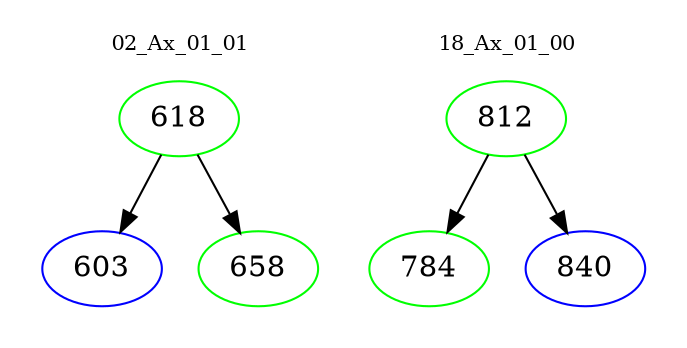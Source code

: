 digraph{
subgraph cluster_0 {
color = white
label = "02_Ax_01_01";
fontsize=10;
T0_618 [label="618", color="green"]
T0_618 -> T0_603 [color="black"]
T0_603 [label="603", color="blue"]
T0_618 -> T0_658 [color="black"]
T0_658 [label="658", color="green"]
}
subgraph cluster_1 {
color = white
label = "18_Ax_01_00";
fontsize=10;
T1_812 [label="812", color="green"]
T1_812 -> T1_784 [color="black"]
T1_784 [label="784", color="green"]
T1_812 -> T1_840 [color="black"]
T1_840 [label="840", color="blue"]
}
}
